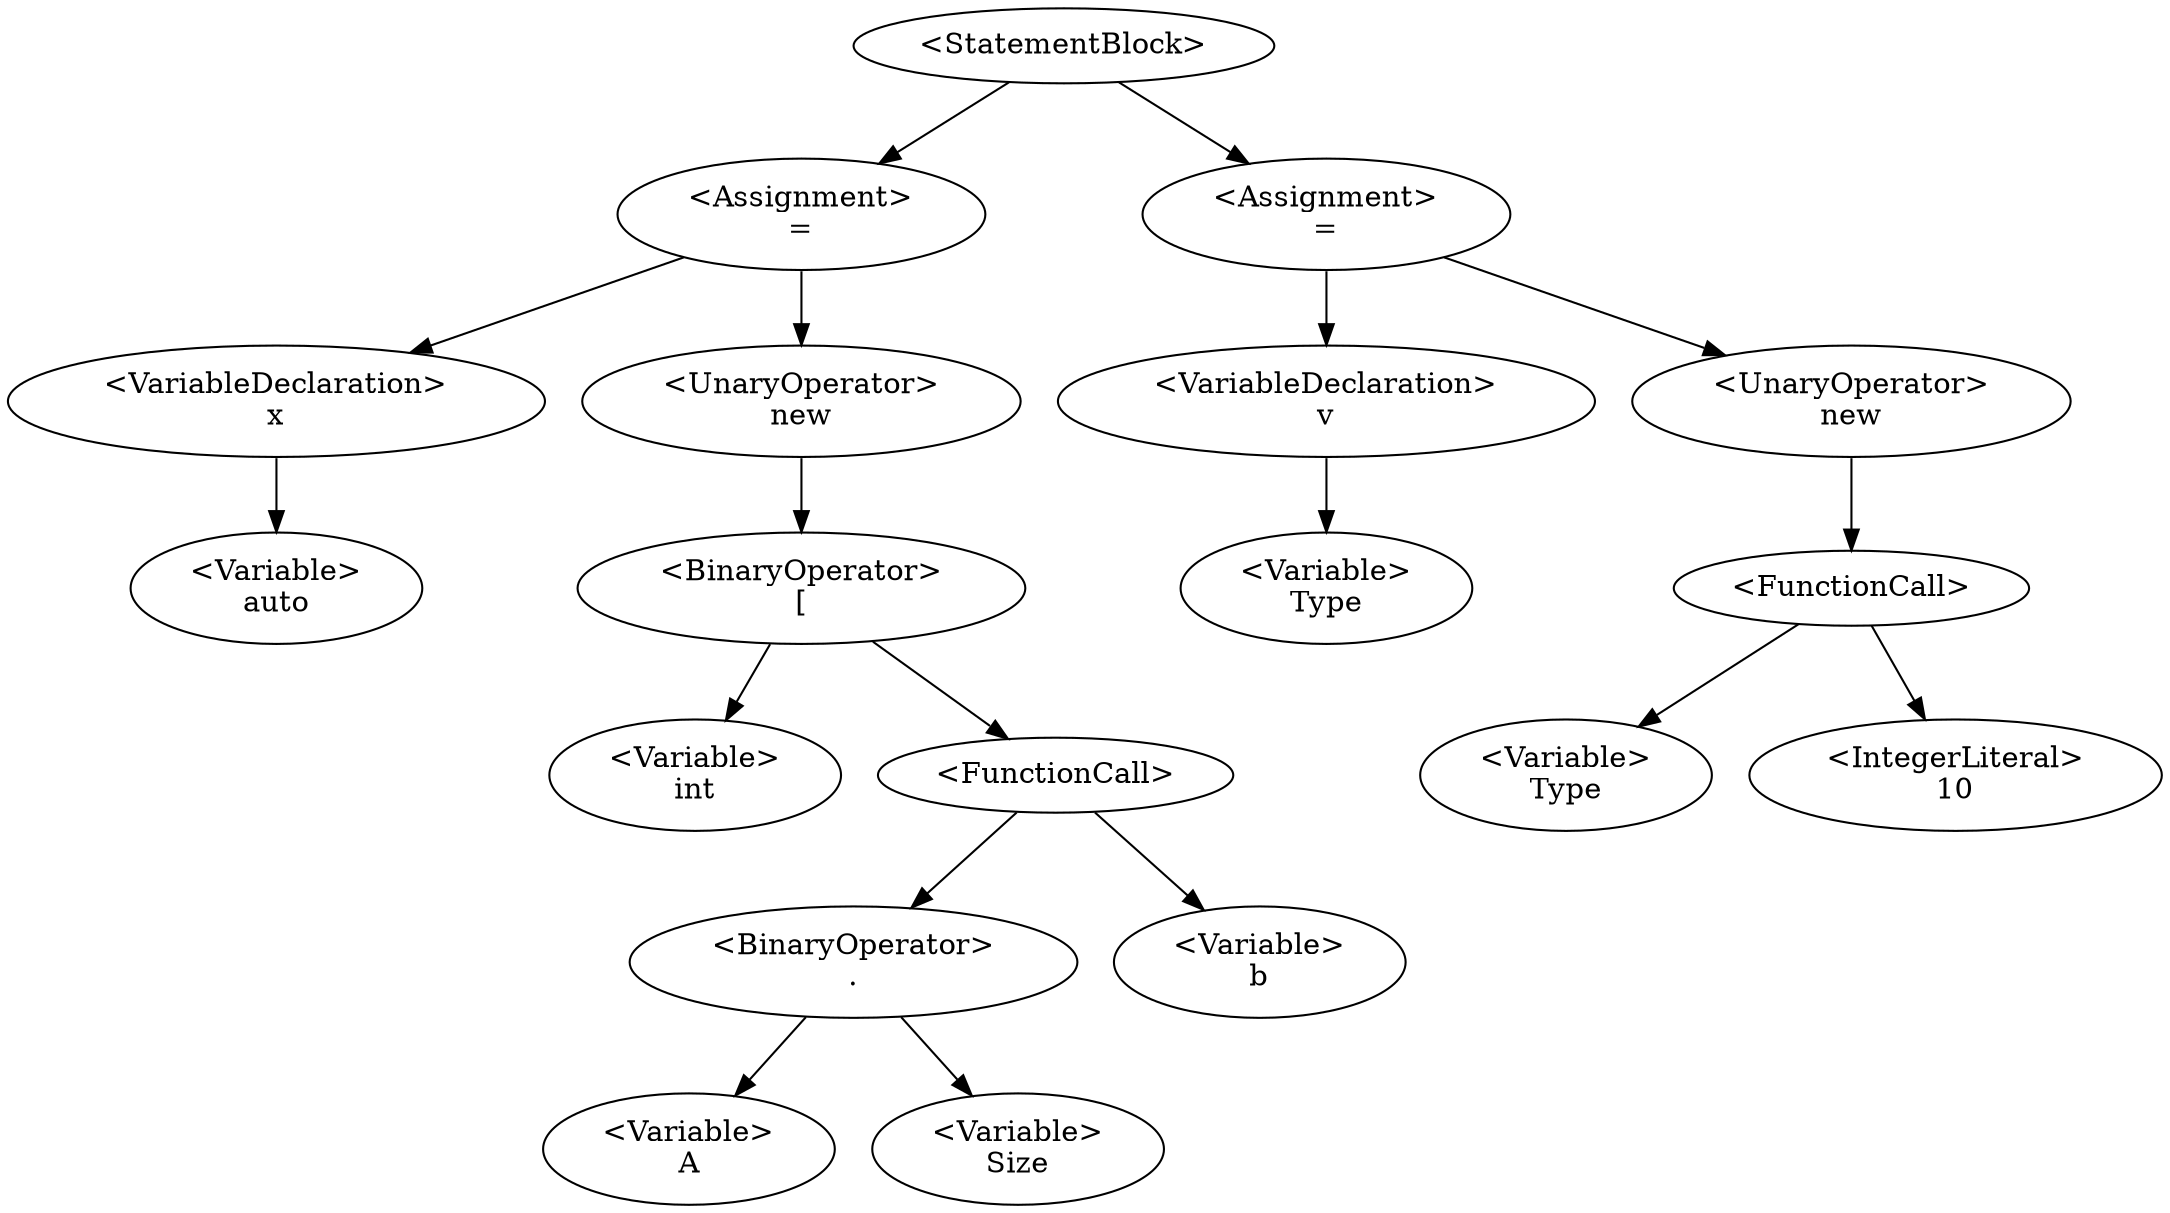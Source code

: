 digraph G {
0 [label="<StatementBlock>"];0->3;0->14;
3 [label="<Assignment>\n="];3->2;3->4;
2 [label="<VariableDeclaration>\nx"];2->1;
1 [label="<Variable>\nauto"];
4 [label="<UnaryOperator>\nnew"];4->6;
6 [label="<BinaryOperator>\n["];6->5;6->10;
5 [label="<Variable>\nint"];
10 [label="<FunctionCall>\n"];10->8;10->11;
8 [label="<BinaryOperator>\n."];8->7;8->9;
7 [label="<Variable>\nA"];
9 [label="<Variable>\nSize"];
11 [label="<Variable>\nb"];
14 [label="<Assignment>\n="];14->13;14->15;
13 [label="<VariableDeclaration>\nv"];13->12;
12 [label="<Variable>\nType"];
15 [label="<UnaryOperator>\nnew"];15->17;
17 [label="<FunctionCall>\n"];17->16;17->18;
16 [label="<Variable>\nType"];
18 [label="<IntegerLiteral>\n10"];
}